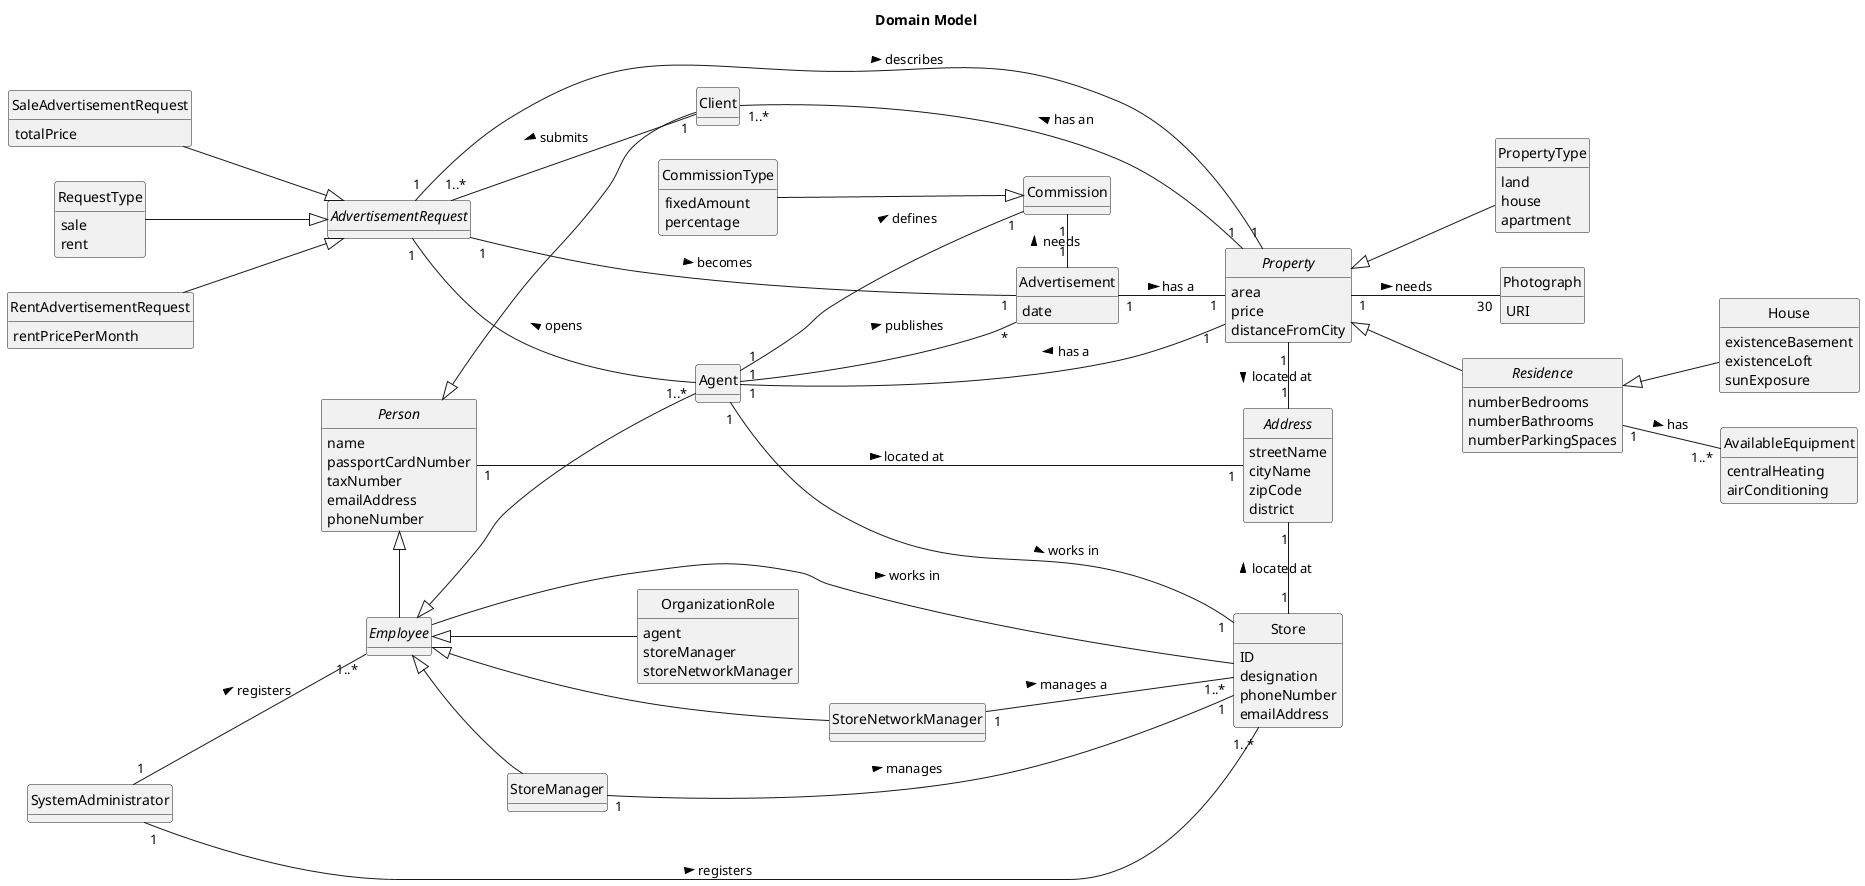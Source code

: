 @startuml
'skinparam monochrome true
skinparam packageStyle rectangle
skinparam shadowing false
skinparam linetype line
left to right direction
skinparam classAttributeIconSize 0
hide circle
hide methods

title Domain Model

class Agent {
}

class Advertisement {
    date
}

class Commission {

}

class CommissionType {
    fixedAmount
    percentage
}

abstract class Employee {
}

class OrganizationRole {
    agent
    storeManager
    storeNetworkManager

}

class Client {
}

abstract class Property {
    area
    price
    distanceFromCity
}

class PropertyType {
    land
    house
    apartment
}

class Photograph {
    URI
}

abstract class Residence {
    numberBedrooms
    numberBathrooms
    numberParkingSpaces
}

abstract class Address {
    streetName
    cityName
    zipCode
    district
}

class House {
    existenceBasement
    existenceLoft
    sunExposure
}

abstract class Person {
     name
     passportCardNumber
     taxNumber
     emailAddress
     phoneNumber
}

class Store {
    ID
    designation
    phoneNumber
    emailAddress
}

class "StoreNetworkManager" as NetworkManager {

}

class "StoreManager" as Manager {

}

class "SystemAdministrator" as Administrator {
}

abstract class AdvertisementRequest {
}

class RequestType{
    sale
    rent
}

class SaleAdvertisementRequest {
    totalPrice
}

class RentAdvertisementRequest {
    rentPricePerMonth
}

class AvailableEquipment {
    centralHeating
    airConditioning
}

Manager "1" - "1" Store : manages >

NetworkManager "1 " -down "1..*" Store : manages a >

Property "1  " -- "1" Agent : has a >
Property "1" - "1" Address : located at >
Property <|-- Residence
Property <|-- PropertyType
Property "1" -- "30" Photograph : needs >

Store "1" -left "1" Address : located at >

Person "1" - "1" Address : located at  >

Administrator "1" -- "1..*" Employee: registers >
Employee <|- Manager
Employee <|-- NetworkManager

Employee <|-down- Agent
Employee <|-- OrganizationRole
Employee -- Store : works in >

Client "1..*" -- "1" Property : has an <

Agent "1" - "1" Store : works in >
Agent "1" -- "1" Commission : defines >

Advertisement "*" -left "1" Agent : publishes <
Advertisement "1" -up "1" Commission : needs >
Advertisement "1" -- "1" Property : has a >

Residence "1" -- "1..*" AvailableEquipment : has >
Residence <|-- House

Person <|-down Client
Person <|-down Employee

Administrator "1" -- "1..*" Store : registers  >

AdvertisementRequest "1..*" -- "1" Client : submits <
AdvertisementRequest "1" -- "1" Property : describes >
AdvertisementRequest "1" -- "1..*" Agent : opens <
AdvertisementRequest "1" -- "1" Advertisement : becomes >
AdvertisementRequest <|-up- SaleAdvertisementRequest
AdvertisementRequest <|-up- RentAdvertisementRequest
RequestType --|> AdvertisementRequest

CommissionType --|> Commission
@enduml